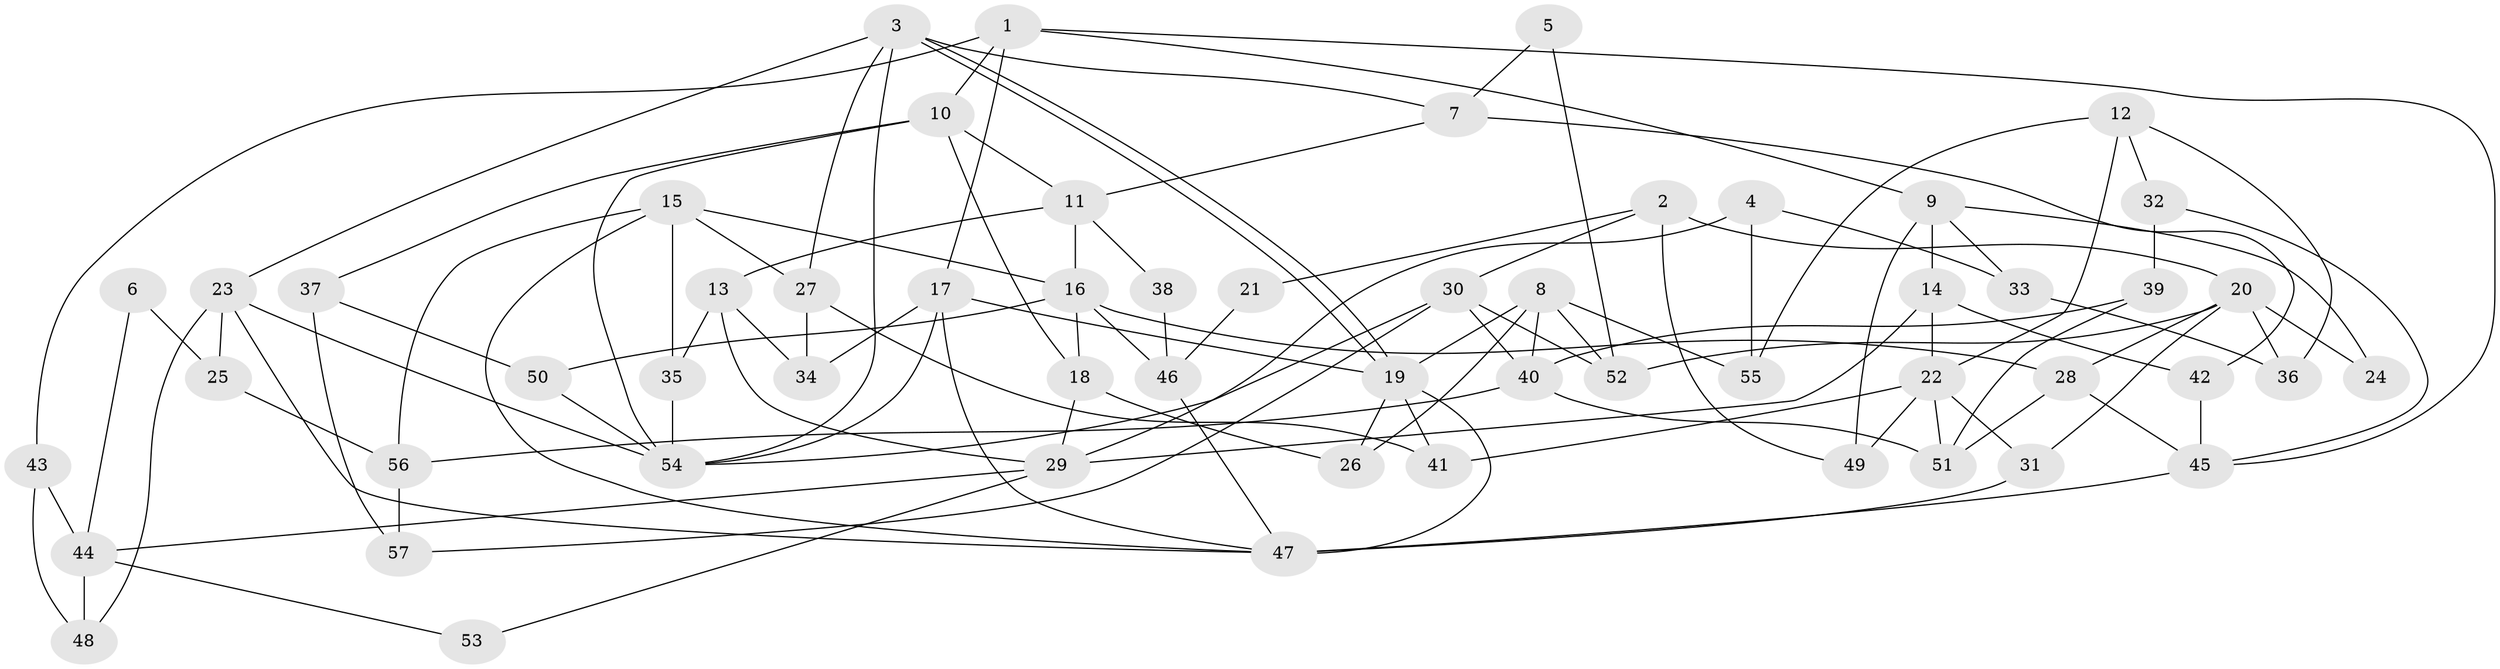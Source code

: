// Generated by graph-tools (version 1.1) at 2025/49/03/09/25 04:49:00]
// undirected, 57 vertices, 114 edges
graph export_dot {
graph [start="1"]
  node [color=gray90,style=filled];
  1;
  2;
  3;
  4;
  5;
  6;
  7;
  8;
  9;
  10;
  11;
  12;
  13;
  14;
  15;
  16;
  17;
  18;
  19;
  20;
  21;
  22;
  23;
  24;
  25;
  26;
  27;
  28;
  29;
  30;
  31;
  32;
  33;
  34;
  35;
  36;
  37;
  38;
  39;
  40;
  41;
  42;
  43;
  44;
  45;
  46;
  47;
  48;
  49;
  50;
  51;
  52;
  53;
  54;
  55;
  56;
  57;
  1 -- 17;
  1 -- 45;
  1 -- 9;
  1 -- 10;
  1 -- 43;
  2 -- 49;
  2 -- 30;
  2 -- 20;
  2 -- 21;
  3 -- 19;
  3 -- 19;
  3 -- 54;
  3 -- 7;
  3 -- 23;
  3 -- 27;
  4 -- 55;
  4 -- 29;
  4 -- 33;
  5 -- 7;
  5 -- 52;
  6 -- 25;
  6 -- 44;
  7 -- 11;
  7 -- 42;
  8 -- 19;
  8 -- 40;
  8 -- 26;
  8 -- 52;
  8 -- 55;
  9 -- 33;
  9 -- 14;
  9 -- 24;
  9 -- 49;
  10 -- 54;
  10 -- 11;
  10 -- 18;
  10 -- 37;
  11 -- 16;
  11 -- 13;
  11 -- 38;
  12 -- 22;
  12 -- 32;
  12 -- 36;
  12 -- 55;
  13 -- 34;
  13 -- 29;
  13 -- 35;
  14 -- 29;
  14 -- 22;
  14 -- 42;
  15 -- 35;
  15 -- 16;
  15 -- 27;
  15 -- 47;
  15 -- 56;
  16 -- 18;
  16 -- 28;
  16 -- 46;
  16 -- 50;
  17 -- 47;
  17 -- 54;
  17 -- 19;
  17 -- 34;
  18 -- 26;
  18 -- 29;
  19 -- 26;
  19 -- 41;
  19 -- 47;
  20 -- 31;
  20 -- 24;
  20 -- 28;
  20 -- 36;
  20 -- 52;
  21 -- 46;
  22 -- 41;
  22 -- 31;
  22 -- 49;
  22 -- 51;
  23 -- 47;
  23 -- 25;
  23 -- 48;
  23 -- 54;
  25 -- 56;
  27 -- 34;
  27 -- 41;
  28 -- 45;
  28 -- 51;
  29 -- 44;
  29 -- 53;
  30 -- 40;
  30 -- 52;
  30 -- 54;
  30 -- 57;
  31 -- 47;
  32 -- 45;
  32 -- 39;
  33 -- 36;
  35 -- 54;
  37 -- 50;
  37 -- 57;
  38 -- 46;
  39 -- 51;
  39 -- 40;
  40 -- 56;
  40 -- 51;
  42 -- 45;
  43 -- 44;
  43 -- 48;
  44 -- 48;
  44 -- 53;
  45 -- 47;
  46 -- 47;
  50 -- 54;
  56 -- 57;
}
